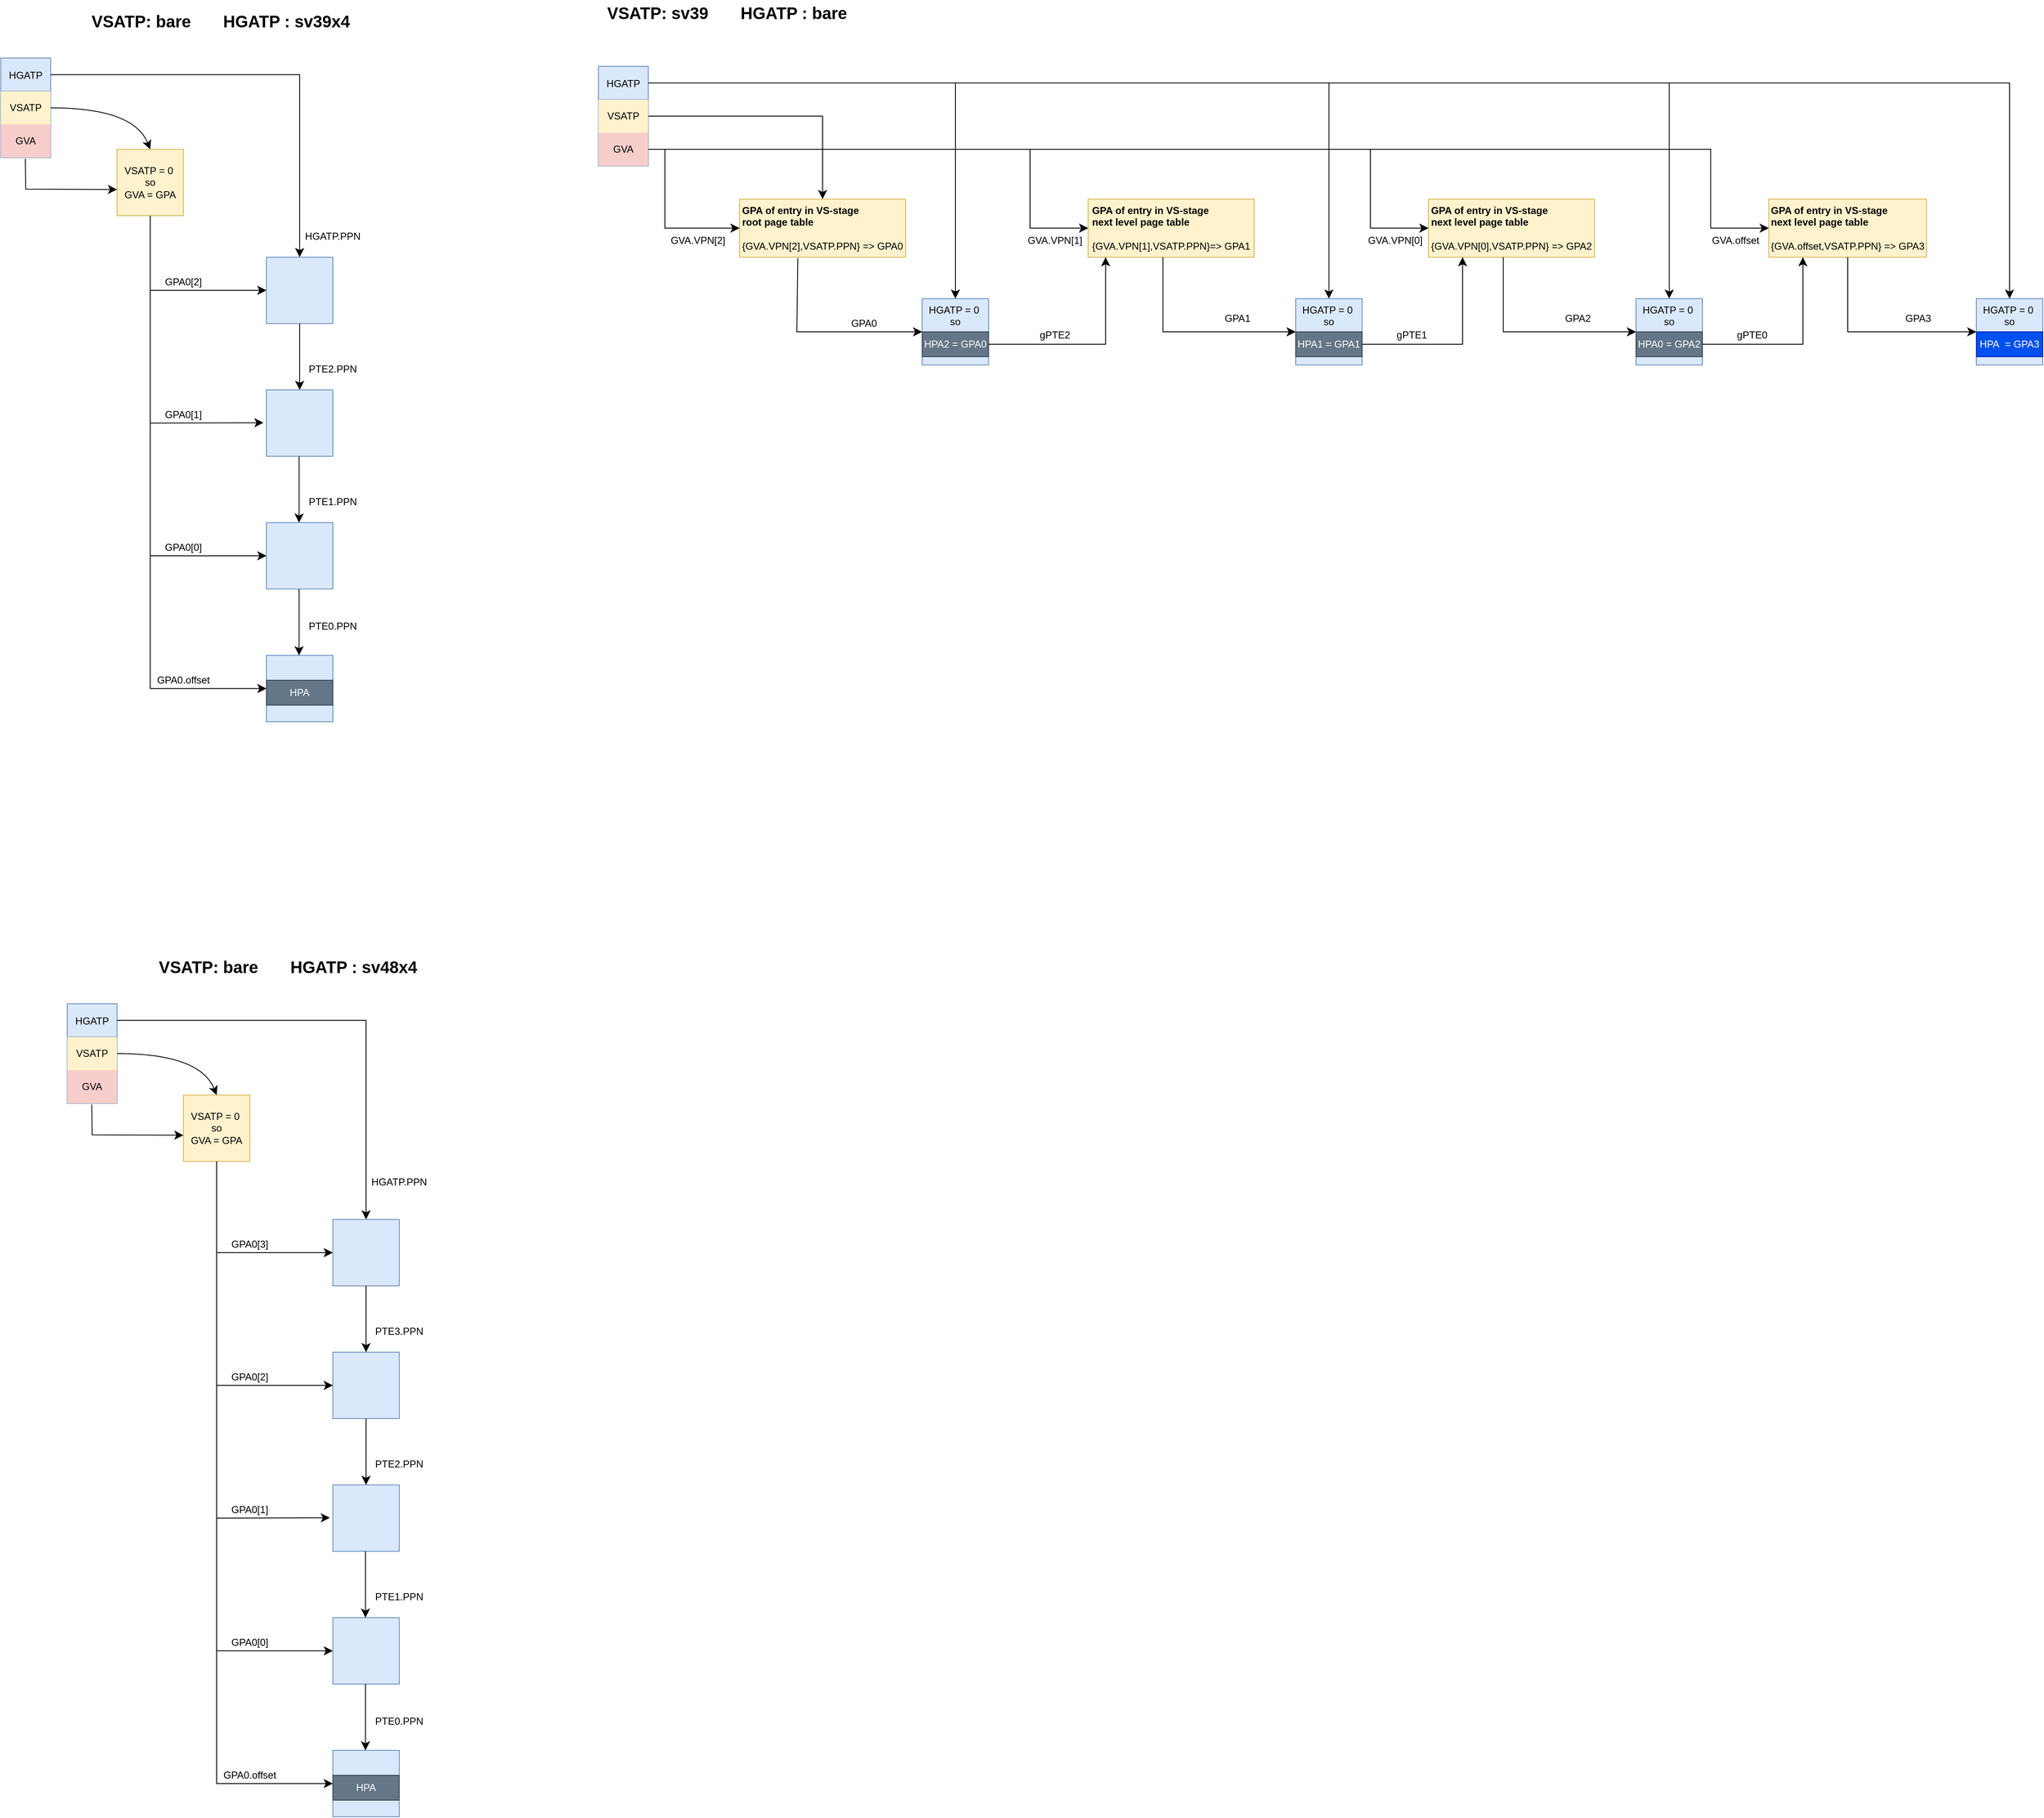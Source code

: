 <mxfile version="23.1.7" type="github">
  <diagram name="Page-1" id="JkqxlUm9vlup5fEV65o1">
    <mxGraphModel dx="7500" dy="3667" grid="1" gridSize="10" guides="1" tooltips="1" connect="1" arrows="1" fold="1" page="0" pageScale="1" pageWidth="850" pageHeight="1100" math="1" shadow="0">
      <root>
        <mxCell id="0" />
        <mxCell id="1" parent="0" />
        <mxCell id="TbKJERnAUOHFU8CwP56J-2" value="" style="whiteSpace=wrap;html=1;aspect=fixed;fillColor=#dae8fc;strokeColor=#6c8ebf;" vertex="1" parent="1">
          <mxGeometry x="-5320" y="-2480" width="80" height="80" as="geometry" />
        </mxCell>
        <mxCell id="TbKJERnAUOHFU8CwP56J-3" value="" style="whiteSpace=wrap;html=1;aspect=fixed;fillColor=#dae8fc;strokeColor=#6c8ebf;" vertex="1" parent="1">
          <mxGeometry x="-5320" y="-2320" width="80" height="80" as="geometry" />
        </mxCell>
        <mxCell id="TbKJERnAUOHFU8CwP56J-4" value="" style="whiteSpace=wrap;html=1;aspect=fixed;fillColor=#dae8fc;strokeColor=#6c8ebf;" vertex="1" parent="1">
          <mxGeometry x="-5320" y="-2160" width="80" height="80" as="geometry" />
        </mxCell>
        <mxCell id="TbKJERnAUOHFU8CwP56J-5" value="HGATP" style="shape=table;startSize=40;container=1;collapsible=0;childLayout=tableLayout;fillColor=#dae8fc;strokeColor=#6c8ebf;" vertex="1" parent="1">
          <mxGeometry x="-5640" y="-2720" width="60" height="120" as="geometry" />
        </mxCell>
        <mxCell id="TbKJERnAUOHFU8CwP56J-6" value="" style="shape=tableRow;horizontal=0;startSize=0;swimlaneHead=0;swimlaneBody=0;strokeColor=inherit;top=0;left=0;bottom=0;right=0;collapsible=0;dropTarget=0;fillColor=none;points=[[0,0.5],[1,0.5]];portConstraint=eastwest;" vertex="1" parent="TbKJERnAUOHFU8CwP56J-5">
          <mxGeometry y="40" width="60" height="40" as="geometry" />
        </mxCell>
        <mxCell id="TbKJERnAUOHFU8CwP56J-7" value="VSATP" style="shape=partialRectangle;html=1;whiteSpace=wrap;connectable=0;strokeColor=#d6b656;overflow=hidden;fillColor=#fff2cc;top=0;left=0;bottom=0;right=0;pointerEvents=1;" vertex="1" parent="TbKJERnAUOHFU8CwP56J-6">
          <mxGeometry width="60" height="40" as="geometry">
            <mxRectangle width="60" height="40" as="alternateBounds" />
          </mxGeometry>
        </mxCell>
        <mxCell id="TbKJERnAUOHFU8CwP56J-8" value="" style="shape=tableRow;horizontal=0;startSize=0;swimlaneHead=0;swimlaneBody=0;strokeColor=inherit;top=0;left=0;bottom=0;right=0;collapsible=0;dropTarget=0;fillColor=none;points=[[0,0.5],[1,0.5]];portConstraint=eastwest;" vertex="1" parent="TbKJERnAUOHFU8CwP56J-5">
          <mxGeometry y="80" width="60" height="40" as="geometry" />
        </mxCell>
        <mxCell id="TbKJERnAUOHFU8CwP56J-9" value="GVA" style="shape=partialRectangle;html=1;whiteSpace=wrap;connectable=0;strokeColor=#b85450;overflow=hidden;fillColor=#f8cecc;top=0;left=0;bottom=0;right=0;pointerEvents=1;" vertex="1" parent="TbKJERnAUOHFU8CwP56J-8">
          <mxGeometry width="60" height="40" as="geometry">
            <mxRectangle width="60" height="40" as="alternateBounds" />
          </mxGeometry>
        </mxCell>
        <mxCell id="TbKJERnAUOHFU8CwP56J-10" value="VSATP = 0&amp;nbsp;&lt;br&gt;so&lt;br&gt;GVA = GPA" style="whiteSpace=wrap;html=1;aspect=fixed;fillColor=#fff2cc;strokeColor=#d6b656;" vertex="1" parent="1">
          <mxGeometry x="-5500" y="-2610" width="80" height="80" as="geometry" />
        </mxCell>
        <mxCell id="TbKJERnAUOHFU8CwP56J-12" style="edgeStyle=none;curved=1;rounded=0;orthogonalLoop=1;jettySize=auto;html=1;exitX=1;exitY=0.5;exitDx=0;exitDy=0;entryX=0.5;entryY=0;entryDx=0;entryDy=0;fontSize=12;startSize=8;endSize=8;" edge="1" parent="1" source="TbKJERnAUOHFU8CwP56J-6" target="TbKJERnAUOHFU8CwP56J-10">
          <mxGeometry relative="1" as="geometry">
            <Array as="points">
              <mxPoint x="-5480" y="-2660" />
            </Array>
          </mxGeometry>
        </mxCell>
        <mxCell id="TbKJERnAUOHFU8CwP56J-18" value="" style="endArrow=classic;html=1;rounded=0;fontSize=12;startSize=8;endSize=8;entryX=0.5;entryY=0;entryDx=0;entryDy=0;" edge="1" parent="1" target="TbKJERnAUOHFU8CwP56J-2">
          <mxGeometry width="50" height="50" relative="1" as="geometry">
            <mxPoint x="-5580" y="-2700" as="sourcePoint" />
            <mxPoint x="-5190" y="-2520" as="targetPoint" />
            <Array as="points">
              <mxPoint x="-5280" y="-2700" />
            </Array>
          </mxGeometry>
        </mxCell>
        <mxCell id="TbKJERnAUOHFU8CwP56J-15" value="HGATP.PPN" style="text;html=1;align=center;verticalAlign=middle;whiteSpace=wrap;rounded=0;" vertex="1" parent="1">
          <mxGeometry x="-5270" y="-2520" width="60" height="30" as="geometry" />
        </mxCell>
        <mxCell id="TbKJERnAUOHFU8CwP56J-20" value="" style="endArrow=classic;html=1;rounded=0;fontSize=12;startSize=8;endSize=8;exitX=0.5;exitY=1;exitDx=0;exitDy=0;entryX=0;entryY=0.5;entryDx=0;entryDy=0;" edge="1" parent="1" source="TbKJERnAUOHFU8CwP56J-10" target="TbKJERnAUOHFU8CwP56J-2">
          <mxGeometry width="50" height="50" relative="1" as="geometry">
            <mxPoint x="-5350" y="-2530" as="sourcePoint" />
            <mxPoint x="-5300" y="-2580" as="targetPoint" />
            <Array as="points">
              <mxPoint x="-5460" y="-2440" />
            </Array>
          </mxGeometry>
        </mxCell>
        <mxCell id="TbKJERnAUOHFU8CwP56J-21" value="GPA0[2]" style="text;html=1;align=center;verticalAlign=middle;whiteSpace=wrap;rounded=0;" vertex="1" parent="1">
          <mxGeometry x="-5450" y="-2460" width="60" height="20" as="geometry" />
        </mxCell>
        <mxCell id="TbKJERnAUOHFU8CwP56J-23" value="" style="endArrow=classic;html=1;rounded=0;fontSize=12;startSize=8;endSize=8;exitX=0.493;exitY=1.038;exitDx=0;exitDy=0;exitPerimeter=0;entryX=0;entryY=0.5;entryDx=0;entryDy=0;" edge="1" parent="1" source="TbKJERnAUOHFU8CwP56J-8">
          <mxGeometry width="50" height="50" relative="1" as="geometry">
            <mxPoint x="-5609.34" y="-2588.44" as="sourcePoint" />
            <mxPoint x="-5500" y="-2561.56" as="targetPoint" />
            <Array as="points">
              <mxPoint x="-5610" y="-2562" />
            </Array>
          </mxGeometry>
        </mxCell>
        <mxCell id="TbKJERnAUOHFU8CwP56J-32" value="" style="endArrow=classic;html=1;rounded=0;fontSize=12;startSize=8;endSize=8;entryX=-0.044;entryY=0.495;entryDx=0;entryDy=0;entryPerimeter=0;" edge="1" parent="1" target="TbKJERnAUOHFU8CwP56J-3">
          <mxGeometry width="50" height="50" relative="1" as="geometry">
            <mxPoint x="-5460" y="-2440" as="sourcePoint" />
            <mxPoint x="-5430" y="-2460" as="targetPoint" />
            <Array as="points">
              <mxPoint x="-5460" y="-2370" />
              <mxPoint x="-5460" y="-2280" />
            </Array>
          </mxGeometry>
        </mxCell>
        <mxCell id="TbKJERnAUOHFU8CwP56J-33" value="GPA0[1]" style="text;html=1;align=center;verticalAlign=middle;whiteSpace=wrap;rounded=0;" vertex="1" parent="1">
          <mxGeometry x="-5450" y="-2300" width="60" height="20" as="geometry" />
        </mxCell>
        <mxCell id="TbKJERnAUOHFU8CwP56J-34" value="" style="endArrow=classic;html=1;rounded=0;fontSize=12;startSize=8;endSize=8;entryX=0;entryY=0.5;entryDx=0;entryDy=0;" edge="1" parent="1" target="TbKJERnAUOHFU8CwP56J-4">
          <mxGeometry width="50" height="50" relative="1" as="geometry">
            <mxPoint x="-5460" y="-2280" as="sourcePoint" />
            <mxPoint x="-5310" y="-2180" as="targetPoint" />
            <Array as="points">
              <mxPoint x="-5460" y="-2120" />
            </Array>
          </mxGeometry>
        </mxCell>
        <mxCell id="TbKJERnAUOHFU8CwP56J-35" value="GPA0[0]" style="text;html=1;align=center;verticalAlign=middle;whiteSpace=wrap;rounded=0;" vertex="1" parent="1">
          <mxGeometry x="-5450" y="-2140" width="60" height="20" as="geometry" />
        </mxCell>
        <mxCell id="TbKJERnAUOHFU8CwP56J-36" value="" style="endArrow=classic;html=1;rounded=0;fontSize=12;startSize=8;endSize=8;exitX=0.5;exitY=1;exitDx=0;exitDy=0;entryX=0.5;entryY=0;entryDx=0;entryDy=0;" edge="1" parent="1" source="TbKJERnAUOHFU8CwP56J-2" target="TbKJERnAUOHFU8CwP56J-3">
          <mxGeometry width="50" height="50" relative="1" as="geometry">
            <mxPoint x="-5600" y="-2250" as="sourcePoint" />
            <mxPoint x="-5550" y="-2300" as="targetPoint" />
          </mxGeometry>
        </mxCell>
        <mxCell id="TbKJERnAUOHFU8CwP56J-37" value="" style="endArrow=classic;html=1;rounded=0;fontSize=12;startSize=8;endSize=8;exitX=0.5;exitY=1;exitDx=0;exitDy=0;entryX=0.5;entryY=0;entryDx=0;entryDy=0;" edge="1" parent="1">
          <mxGeometry width="50" height="50" relative="1" as="geometry">
            <mxPoint x="-5280.71" y="-2240" as="sourcePoint" />
            <mxPoint x="-5280.71" y="-2160" as="targetPoint" />
          </mxGeometry>
        </mxCell>
        <mxCell id="TbKJERnAUOHFU8CwP56J-38" value="PTE2.PPN" style="text;html=1;align=center;verticalAlign=middle;whiteSpace=wrap;rounded=0;" vertex="1" parent="1">
          <mxGeometry x="-5270" y="-2360" width="60" height="30" as="geometry" />
        </mxCell>
        <mxCell id="TbKJERnAUOHFU8CwP56J-39" value="PTE1.PPN" style="text;html=1;align=center;verticalAlign=middle;whiteSpace=wrap;rounded=0;" vertex="1" parent="1">
          <mxGeometry x="-5270" y="-2200" width="60" height="30" as="geometry" />
        </mxCell>
        <mxCell id="TbKJERnAUOHFU8CwP56J-41" value="" style="whiteSpace=wrap;html=1;aspect=fixed;fillColor=#dae8fc;strokeColor=#6c8ebf;" vertex="1" parent="1">
          <mxGeometry x="-5320" y="-2000" width="80" height="80" as="geometry" />
        </mxCell>
        <mxCell id="TbKJERnAUOHFU8CwP56J-42" value="" style="endArrow=classic;html=1;rounded=0;fontSize=12;startSize=8;endSize=8;exitX=0.5;exitY=1;exitDx=0;exitDy=0;entryX=0.5;entryY=0;entryDx=0;entryDy=0;" edge="1" parent="1">
          <mxGeometry width="50" height="50" relative="1" as="geometry">
            <mxPoint x="-5280.71" y="-2080" as="sourcePoint" />
            <mxPoint x="-5280.71" y="-2000" as="targetPoint" />
          </mxGeometry>
        </mxCell>
        <mxCell id="TbKJERnAUOHFU8CwP56J-43" value="PTE0.PPN" style="text;html=1;align=center;verticalAlign=middle;whiteSpace=wrap;rounded=0;" vertex="1" parent="1">
          <mxGeometry x="-5270" y="-2050" width="60" height="30" as="geometry" />
        </mxCell>
        <mxCell id="TbKJERnAUOHFU8CwP56J-44" value="" style="endArrow=classic;html=1;rounded=0;fontSize=12;startSize=8;endSize=8;" edge="1" parent="1">
          <mxGeometry width="50" height="50" relative="1" as="geometry">
            <mxPoint x="-5460" y="-2120" as="sourcePoint" />
            <mxPoint x="-5320" y="-1960" as="targetPoint" />
            <Array as="points">
              <mxPoint x="-5460" y="-1960" />
            </Array>
          </mxGeometry>
        </mxCell>
        <mxCell id="TbKJERnAUOHFU8CwP56J-45" value="GPA0.offset" style="text;html=1;align=center;verticalAlign=middle;whiteSpace=wrap;rounded=0;" vertex="1" parent="1">
          <mxGeometry x="-5450" y="-1980" width="60" height="20" as="geometry" />
        </mxCell>
        <mxCell id="TbKJERnAUOHFU8CwP56J-46" value="HPA" style="rounded=0;whiteSpace=wrap;html=1;fillColor=#647687;fontColor=#ffffff;strokeColor=#314354;" vertex="1" parent="1">
          <mxGeometry x="-5320" y="-1970" width="80" height="30" as="geometry" />
        </mxCell>
        <mxCell id="TbKJERnAUOHFU8CwP56J-47" value="&lt;b&gt;&lt;font style=&quot;font-size: 20px;&quot;&gt;VSATP: bare&amp;nbsp; &amp;nbsp; &amp;nbsp; &amp;nbsp;HGATP : sv39x4&lt;/font&gt;&lt;/b&gt;" style="text;html=1;align=center;verticalAlign=middle;whiteSpace=wrap;rounded=0;fontSize=16;" vertex="1" parent="1">
          <mxGeometry x="-5610" y="-2780" width="470" height="30" as="geometry" />
        </mxCell>
        <mxCell id="TbKJERnAUOHFU8CwP56J-48" value="HGATP = 0&amp;nbsp;&lt;br style=&quot;border-color: var(--border-color);&quot;&gt;so&lt;br style=&quot;border-color: var(--border-color);&quot;&gt;" style="whiteSpace=wrap;html=1;aspect=fixed;fillColor=#dae8fc;strokeColor=#6c8ebf;verticalAlign=top;" vertex="1" parent="1">
          <mxGeometry x="-4530" y="-2430" width="80" height="80" as="geometry" />
        </mxCell>
        <mxCell id="TbKJERnAUOHFU8CwP56J-51" value="HGATP" style="shape=table;startSize=40;container=1;collapsible=0;childLayout=tableLayout;fillColor=#dae8fc;strokeColor=#6c8ebf;" vertex="1" parent="1">
          <mxGeometry x="-4920" y="-2710" width="60" height="120" as="geometry" />
        </mxCell>
        <mxCell id="TbKJERnAUOHFU8CwP56J-52" value="" style="shape=tableRow;horizontal=0;startSize=0;swimlaneHead=0;swimlaneBody=0;strokeColor=inherit;top=0;left=0;bottom=0;right=0;collapsible=0;dropTarget=0;fillColor=none;points=[[0,0.5],[1,0.5]];portConstraint=eastwest;" vertex="1" parent="TbKJERnAUOHFU8CwP56J-51">
          <mxGeometry y="40" width="60" height="40" as="geometry" />
        </mxCell>
        <mxCell id="TbKJERnAUOHFU8CwP56J-53" value="VSATP" style="shape=partialRectangle;html=1;whiteSpace=wrap;connectable=0;strokeColor=#d6b656;overflow=hidden;fillColor=#fff2cc;top=0;left=0;bottom=0;right=0;pointerEvents=1;" vertex="1" parent="TbKJERnAUOHFU8CwP56J-52">
          <mxGeometry width="60" height="40" as="geometry">
            <mxRectangle width="60" height="40" as="alternateBounds" />
          </mxGeometry>
        </mxCell>
        <mxCell id="TbKJERnAUOHFU8CwP56J-54" value="" style="shape=tableRow;horizontal=0;startSize=0;swimlaneHead=0;swimlaneBody=0;strokeColor=inherit;top=0;left=0;bottom=0;right=0;collapsible=0;dropTarget=0;fillColor=none;points=[[0,0.5],[1,0.5]];portConstraint=eastwest;" vertex="1" parent="TbKJERnAUOHFU8CwP56J-51">
          <mxGeometry y="80" width="60" height="40" as="geometry" />
        </mxCell>
        <mxCell id="TbKJERnAUOHFU8CwP56J-55" value="GVA" style="shape=partialRectangle;html=1;whiteSpace=wrap;connectable=0;strokeColor=#b85450;overflow=hidden;fillColor=#f8cecc;top=0;left=0;bottom=0;right=0;pointerEvents=1;" vertex="1" parent="TbKJERnAUOHFU8CwP56J-54">
          <mxGeometry width="60" height="40" as="geometry">
            <mxRectangle width="60" height="40" as="alternateBounds" />
          </mxGeometry>
        </mxCell>
        <mxCell id="TbKJERnAUOHFU8CwP56J-58" value="" style="endArrow=classic;html=1;rounded=0;fontSize=12;startSize=8;endSize=8;entryX=0.5;entryY=0;entryDx=0;entryDy=0;" edge="1" parent="1" target="TbKJERnAUOHFU8CwP56J-48">
          <mxGeometry width="50" height="50" relative="1" as="geometry">
            <mxPoint x="-4860" y="-2690" as="sourcePoint" />
            <mxPoint x="-4470" y="-2510" as="targetPoint" />
            <Array as="points">
              <mxPoint x="-4490" y="-2690" />
            </Array>
          </mxGeometry>
        </mxCell>
        <mxCell id="TbKJERnAUOHFU8CwP56J-60" value="" style="endArrow=classic;html=1;rounded=0;fontSize=12;startSize=8;endSize=8;entryX=0;entryY=0.5;entryDx=0;entryDy=0;exitX=0.351;exitY=1.017;exitDx=0;exitDy=0;exitPerimeter=0;" edge="1" parent="1" source="TbKJERnAUOHFU8CwP56J-80" target="TbKJERnAUOHFU8CwP56J-48">
          <mxGeometry width="50" height="50" relative="1" as="geometry">
            <mxPoint x="-4680" y="-2470" as="sourcePoint" />
            <mxPoint x="-4510" y="-2530" as="targetPoint" />
            <Array as="points">
              <mxPoint x="-4681" y="-2390" />
            </Array>
          </mxGeometry>
        </mxCell>
        <mxCell id="TbKJERnAUOHFU8CwP56J-61" value="GPA0" style="text;html=1;align=center;verticalAlign=middle;whiteSpace=wrap;rounded=0;" vertex="1" parent="1">
          <mxGeometry x="-4630" y="-2410" width="60" height="20" as="geometry" />
        </mxCell>
        <mxCell id="TbKJERnAUOHFU8CwP56J-62" value="" style="endArrow=classic;html=1;rounded=0;fontSize=12;startSize=8;endSize=8;exitX=1;exitY=0.5;exitDx=0;exitDy=0;entryX=0;entryY=0.5;entryDx=0;entryDy=0;" edge="1" parent="1" source="TbKJERnAUOHFU8CwP56J-54" target="TbKJERnAUOHFU8CwP56J-126">
          <mxGeometry width="50" height="50" relative="1" as="geometry">
            <mxPoint x="-4889.34" y="-2578.44" as="sourcePoint" />
            <mxPoint x="-3580" y="-2610" as="targetPoint" />
            <Array as="points">
              <mxPoint x="-4410" y="-2610" />
              <mxPoint x="-3580" y="-2610" />
              <mxPoint x="-3580" y="-2515" />
            </Array>
          </mxGeometry>
        </mxCell>
        <mxCell id="TbKJERnAUOHFU8CwP56J-77" value="&lt;b&gt;&lt;font style=&quot;font-size: 20px;&quot;&gt;VSATP: sv39&amp;nbsp; &amp;nbsp; &amp;nbsp; &amp;nbsp;HGATP : bare&lt;/font&gt;&lt;/b&gt;" style="text;html=1;align=center;verticalAlign=middle;whiteSpace=wrap;rounded=0;fontSize=16;" vertex="1" parent="1">
          <mxGeometry x="-5000" y="-2790" width="470" height="30" as="geometry" />
        </mxCell>
        <mxCell id="TbKJERnAUOHFU8CwP56J-80" value="&lt;div style=&quot;border-color: var(--border-color); text-align: left;&quot;&gt;&lt;/div&gt;&lt;span style=&quot;border-color: var(--border-color); background-color: initial;&quot;&gt;&lt;/span&gt;&lt;div style=&quot;border-color: var(--border-color); text-align: left;&quot;&gt;&lt;span style=&quot;border-color: var(--border-color); background-color: initial;&quot;&gt;&lt;b&gt;GPA of entry in VS-stage&lt;/b&gt;&lt;/span&gt;&lt;/div&gt;&lt;div style=&quot;border-color: var(--border-color); text-align: left;&quot;&gt;&lt;span style=&quot;border-color: var(--border-color); background-color: initial;&quot;&gt;&lt;b&gt;root page table&lt;/b&gt;&lt;/span&gt;&lt;/div&gt;&lt;div style=&quot;border-color: var(--border-color); text-align: left;&quot;&gt;&lt;span style=&quot;border-color: var(--border-color); background-color: initial;&quot;&gt;&lt;b&gt;&lt;br&gt;&lt;/b&gt;&lt;/span&gt;&lt;/div&gt;&lt;div style=&quot;border-color: var(--border-color); text-align: left;&quot;&gt;&lt;span style=&quot;border-color: var(--border-color); background-color: initial;&quot;&gt;{GVA.VPN[2],VSATP.PPN} =&amp;gt; GPA0&lt;/span&gt;&lt;/div&gt;" style="rounded=0;whiteSpace=wrap;html=1;verticalAlign=top;fillColor=#fff2cc;strokeColor=#d6b656;" vertex="1" parent="1">
          <mxGeometry x="-4750" y="-2550" width="200" height="70" as="geometry" />
        </mxCell>
        <mxCell id="TbKJERnAUOHFU8CwP56J-83" value="HPA2 = GPA0" style="rounded=0;whiteSpace=wrap;html=1;fillColor=#647687;fontColor=#ffffff;strokeColor=#314354;" vertex="1" parent="1">
          <mxGeometry x="-4530" y="-2390" width="80" height="30" as="geometry" />
        </mxCell>
        <mxCell id="TbKJERnAUOHFU8CwP56J-85" value="&lt;div style=&quot;border-color: var(--border-color); text-align: left;&quot;&gt;&lt;/div&gt;&lt;span style=&quot;border-color: var(--border-color); background-color: initial;&quot;&gt;&lt;/span&gt;&lt;div style=&quot;border-color: var(--border-color); text-align: left;&quot;&gt;&lt;span style=&quot;border-color: var(--border-color); background-color: initial;&quot;&gt;&lt;b&gt;GPA of entry in VS-stage&lt;/b&gt;&lt;/span&gt;&lt;/div&gt;&lt;div style=&quot;border-color: var(--border-color); text-align: left;&quot;&gt;&lt;span style=&quot;border-color: var(--border-color); background-color: initial;&quot;&gt;&lt;b&gt;next level page table&lt;/b&gt;&lt;/span&gt;&lt;/div&gt;&lt;div style=&quot;border-color: var(--border-color); text-align: left;&quot;&gt;&lt;span style=&quot;background-color: initial;&quot;&gt;&lt;br&gt;&lt;/span&gt;&lt;/div&gt;&lt;div style=&quot;border-color: var(--border-color); text-align: left;&quot;&gt;&lt;span style=&quot;background-color: initial;&quot;&gt;{GVA.VPN[1],VSATP.PPN}=&amp;gt; GPA1&lt;/span&gt;&lt;br&gt;&lt;/div&gt;" style="rounded=0;whiteSpace=wrap;html=1;verticalAlign=top;fillColor=#fff2cc;strokeColor=#d6b656;" vertex="1" parent="1">
          <mxGeometry x="-4330" y="-2550" width="200" height="70" as="geometry" />
        </mxCell>
        <mxCell id="TbKJERnAUOHFU8CwP56J-86" value="GVA.VPN[2]" style="text;html=1;align=center;verticalAlign=middle;whiteSpace=wrap;rounded=0;" vertex="1" parent="1">
          <mxGeometry x="-4830" y="-2510" width="60" height="20" as="geometry" />
        </mxCell>
        <mxCell id="TbKJERnAUOHFU8CwP56J-88" value="" style="endArrow=classic;html=1;rounded=0;fontSize=12;startSize=8;endSize=8;entryX=0;entryY=0.5;entryDx=0;entryDy=0;" edge="1" parent="1" target="TbKJERnAUOHFU8CwP56J-80">
          <mxGeometry width="50" height="50" relative="1" as="geometry">
            <mxPoint x="-4840" y="-2610" as="sourcePoint" />
            <mxPoint x="-4540" y="-2530" as="targetPoint" />
            <Array as="points">
              <mxPoint x="-4840" y="-2515" />
            </Array>
          </mxGeometry>
        </mxCell>
        <mxCell id="TbKJERnAUOHFU8CwP56J-89" value="" style="endArrow=classic;html=1;rounded=0;fontSize=12;startSize=8;endSize=8;exitX=1;exitY=0.5;exitDx=0;exitDy=0;entryX=0.5;entryY=0;entryDx=0;entryDy=0;" edge="1" parent="1" source="TbKJERnAUOHFU8CwP56J-51" target="TbKJERnAUOHFU8CwP56J-80">
          <mxGeometry width="50" height="50" relative="1" as="geometry">
            <mxPoint x="-4590" y="-2510" as="sourcePoint" />
            <mxPoint x="-4540" y="-2560" as="targetPoint" />
            <Array as="points">
              <mxPoint x="-4650" y="-2650" />
            </Array>
          </mxGeometry>
        </mxCell>
        <mxCell id="TbKJERnAUOHFU8CwP56J-90" value="GVA.VPN[1]" style="text;html=1;align=center;verticalAlign=middle;whiteSpace=wrap;rounded=0;" vertex="1" parent="1">
          <mxGeometry x="-4400" y="-2510" width="60" height="20" as="geometry" />
        </mxCell>
        <mxCell id="TbKJERnAUOHFU8CwP56J-91" value="" style="endArrow=classic;html=1;rounded=0;fontSize=12;startSize=8;endSize=8;entryX=0;entryY=0.5;entryDx=0;entryDy=0;" edge="1" parent="1" target="TbKJERnAUOHFU8CwP56J-85">
          <mxGeometry width="50" height="50" relative="1" as="geometry">
            <mxPoint x="-4400" y="-2610" as="sourcePoint" />
            <mxPoint x="-4540" y="-2560" as="targetPoint" />
            <Array as="points">
              <mxPoint x="-4400" y="-2515" />
            </Array>
          </mxGeometry>
        </mxCell>
        <mxCell id="TbKJERnAUOHFU8CwP56J-94" value="HGATP = 0&amp;nbsp;&lt;br style=&quot;border-color: var(--border-color);&quot;&gt;so&lt;br style=&quot;border-color: var(--border-color);&quot;&gt;" style="whiteSpace=wrap;html=1;aspect=fixed;fillColor=#dae8fc;strokeColor=#6c8ebf;verticalAlign=top;" vertex="1" parent="1">
          <mxGeometry x="-4080" y="-2430" width="80" height="80" as="geometry" />
        </mxCell>
        <mxCell id="TbKJERnAUOHFU8CwP56J-95" value="" style="endArrow=classic;html=1;rounded=0;fontSize=12;startSize=8;endSize=8;entryX=0;entryY=0.5;entryDx=0;entryDy=0;" edge="1" parent="1">
          <mxGeometry width="50" height="50" relative="1" as="geometry">
            <mxPoint x="-4240" y="-2480" as="sourcePoint" />
            <mxPoint x="-4080" y="-2390" as="targetPoint" />
            <Array as="points">
              <mxPoint x="-4240" y="-2390" />
            </Array>
          </mxGeometry>
        </mxCell>
        <mxCell id="TbKJERnAUOHFU8CwP56J-96" value="GPA1" style="text;html=1;align=center;verticalAlign=middle;whiteSpace=wrap;rounded=0;" vertex="1" parent="1">
          <mxGeometry x="-4180" y="-2416.5" width="60" height="20" as="geometry" />
        </mxCell>
        <mxCell id="TbKJERnAUOHFU8CwP56J-97" value="HPA1 = GPA1" style="rounded=0;whiteSpace=wrap;html=1;fillColor=#647687;fontColor=#ffffff;strokeColor=#314354;" vertex="1" parent="1">
          <mxGeometry x="-4080" y="-2390" width="80" height="30" as="geometry" />
        </mxCell>
        <mxCell id="TbKJERnAUOHFU8CwP56J-105" value="&lt;div style=&quot;border-color: var(--border-color); text-align: left;&quot;&gt;&lt;/div&gt;&lt;span style=&quot;border-color: var(--border-color); background-color: initial;&quot;&gt;&lt;/span&gt;&lt;div style=&quot;border-color: var(--border-color); text-align: left;&quot;&gt;&lt;span style=&quot;border-color: var(--border-color); background-color: initial;&quot;&gt;&lt;b&gt;GPA of entry in VS-stage&lt;/b&gt;&lt;/span&gt;&lt;/div&gt;&lt;div style=&quot;border-color: var(--border-color); text-align: left;&quot;&gt;&lt;span style=&quot;border-color: var(--border-color); background-color: initial;&quot;&gt;&lt;b&gt;next level page table&lt;/b&gt;&lt;/span&gt;&lt;/div&gt;&lt;div style=&quot;border-color: var(--border-color); text-align: left;&quot;&gt;&lt;span style=&quot;border-color: var(--border-color); background-color: initial;&quot;&gt;&lt;b&gt;&lt;br&gt;&lt;/b&gt;&lt;/span&gt;&lt;/div&gt;&lt;div style=&quot;border-color: var(--border-color); text-align: left;&quot;&gt;&lt;span style=&quot;border-color: var(--border-color); background-color: initial;&quot;&gt;{GVA.VPN[0],VSATP.PPN} =&amp;gt; GPA2&lt;/span&gt;&lt;/div&gt;" style="rounded=0;whiteSpace=wrap;html=1;verticalAlign=top;fillColor=#fff2cc;strokeColor=#d6b656;" vertex="1" parent="1">
          <mxGeometry x="-3920" y="-2550" width="200" height="70" as="geometry" />
        </mxCell>
        <mxCell id="TbKJERnAUOHFU8CwP56J-106" value="GVA.VPN[0]" style="text;html=1;align=center;verticalAlign=middle;whiteSpace=wrap;rounded=0;" vertex="1" parent="1">
          <mxGeometry x="-3990" y="-2510" width="60" height="20" as="geometry" />
        </mxCell>
        <mxCell id="TbKJERnAUOHFU8CwP56J-107" value="" style="endArrow=classic;html=1;rounded=0;fontSize=12;startSize=8;endSize=8;entryX=0;entryY=0.5;entryDx=0;entryDy=0;" edge="1" parent="1" target="TbKJERnAUOHFU8CwP56J-105">
          <mxGeometry width="50" height="50" relative="1" as="geometry">
            <mxPoint x="-3990" y="-2610" as="sourcePoint" />
            <mxPoint x="-4130" y="-2560" as="targetPoint" />
            <Array as="points">
              <mxPoint x="-3990" y="-2515" />
            </Array>
          </mxGeometry>
        </mxCell>
        <mxCell id="TbKJERnAUOHFU8CwP56J-108" value="HGATP = 0&amp;nbsp;&lt;br style=&quot;border-color: var(--border-color);&quot;&gt;so&lt;br style=&quot;border-color: var(--border-color);&quot;&gt;" style="whiteSpace=wrap;html=1;aspect=fixed;fillColor=#dae8fc;strokeColor=#6c8ebf;verticalAlign=top;" vertex="1" parent="1">
          <mxGeometry x="-3670" y="-2430" width="80" height="80" as="geometry" />
        </mxCell>
        <mxCell id="TbKJERnAUOHFU8CwP56J-109" value="" style="endArrow=classic;html=1;rounded=0;fontSize=12;startSize=8;endSize=8;entryX=0;entryY=0.5;entryDx=0;entryDy=0;" edge="1" parent="1">
          <mxGeometry width="50" height="50" relative="1" as="geometry">
            <mxPoint x="-3830" y="-2480" as="sourcePoint" />
            <mxPoint x="-3670" y="-2390" as="targetPoint" />
            <Array as="points">
              <mxPoint x="-3830" y="-2390" />
            </Array>
          </mxGeometry>
        </mxCell>
        <mxCell id="TbKJERnAUOHFU8CwP56J-110" value="GPA2" style="text;html=1;align=center;verticalAlign=middle;whiteSpace=wrap;rounded=0;" vertex="1" parent="1">
          <mxGeometry x="-3770" y="-2416.5" width="60" height="20" as="geometry" />
        </mxCell>
        <mxCell id="TbKJERnAUOHFU8CwP56J-111" value="HPA0 = GPA2" style="rounded=0;whiteSpace=wrap;html=1;fillColor=#647687;fontColor=#ffffff;strokeColor=#314354;" vertex="1" parent="1">
          <mxGeometry x="-3670" y="-2390" width="80" height="30" as="geometry" />
        </mxCell>
        <mxCell id="TbKJERnAUOHFU8CwP56J-112" value="" style="endArrow=classic;html=1;rounded=0;fontSize=12;startSize=8;endSize=8;entryX=0.5;entryY=0;entryDx=0;entryDy=0;" edge="1" parent="1" target="TbKJERnAUOHFU8CwP56J-94">
          <mxGeometry width="50" height="50" relative="1" as="geometry">
            <mxPoint x="-4490" y="-2690" as="sourcePoint" />
            <mxPoint x="-4360" y="-2490" as="targetPoint" />
            <Array as="points">
              <mxPoint x="-4040" y="-2690" />
            </Array>
          </mxGeometry>
        </mxCell>
        <mxCell id="TbKJERnAUOHFU8CwP56J-113" value="" style="endArrow=classic;html=1;rounded=0;fontSize=12;startSize=8;endSize=8;exitX=1;exitY=0.5;exitDx=0;exitDy=0;" edge="1" parent="1" source="TbKJERnAUOHFU8CwP56J-83">
          <mxGeometry width="50" height="50" relative="1" as="geometry">
            <mxPoint x="-4460" y="-2440" as="sourcePoint" />
            <mxPoint x="-4309" y="-2480" as="targetPoint" />
            <Array as="points">
              <mxPoint x="-4309" y="-2375" />
            </Array>
          </mxGeometry>
        </mxCell>
        <mxCell id="TbKJERnAUOHFU8CwP56J-114" value="gPTE2" style="text;html=1;align=center;verticalAlign=middle;whiteSpace=wrap;rounded=0;" vertex="1" parent="1">
          <mxGeometry x="-4400" y="-2396.5" width="60" height="20" as="geometry" />
        </mxCell>
        <mxCell id="TbKJERnAUOHFU8CwP56J-115" value="" style="endArrow=classic;html=1;rounded=0;fontSize=12;startSize=8;endSize=8;exitX=1;exitY=0.5;exitDx=0;exitDy=0;" edge="1" parent="1" source="TbKJERnAUOHFU8CwP56J-97">
          <mxGeometry width="50" height="50" relative="1" as="geometry">
            <mxPoint x="-4020" y="-2375" as="sourcePoint" />
            <mxPoint x="-3879" y="-2480" as="targetPoint" />
            <Array as="points">
              <mxPoint x="-3879" y="-2375" />
            </Array>
          </mxGeometry>
        </mxCell>
        <mxCell id="TbKJERnAUOHFU8CwP56J-116" value="gPTE1" style="text;html=1;align=center;verticalAlign=middle;whiteSpace=wrap;rounded=0;" vertex="1" parent="1">
          <mxGeometry x="-3970" y="-2396.5" width="60" height="20" as="geometry" />
        </mxCell>
        <mxCell id="TbKJERnAUOHFU8CwP56J-126" value="&lt;div style=&quot;border-color: var(--border-color); text-align: left;&quot;&gt;&lt;/div&gt;&lt;span style=&quot;border-color: var(--border-color); background-color: initial;&quot;&gt;&lt;/span&gt;&lt;div style=&quot;border-color: var(--border-color); text-align: left;&quot;&gt;&lt;span style=&quot;border-color: var(--border-color); background-color: initial;&quot;&gt;&lt;b&gt;GPA of entry in VS-stage&lt;/b&gt;&lt;/span&gt;&lt;/div&gt;&lt;div style=&quot;border-color: var(--border-color); text-align: left;&quot;&gt;&lt;span style=&quot;border-color: var(--border-color); background-color: initial;&quot;&gt;&lt;b&gt;next level page table&lt;/b&gt;&lt;/span&gt;&lt;/div&gt;&lt;div style=&quot;border-color: var(--border-color); text-align: left;&quot;&gt;&lt;span style=&quot;border-color: var(--border-color); background-color: initial;&quot;&gt;&lt;b&gt;&lt;br&gt;&lt;/b&gt;&lt;/span&gt;&lt;/div&gt;&lt;div style=&quot;border-color: var(--border-color); text-align: left;&quot;&gt;&lt;span style=&quot;border-color: var(--border-color); background-color: initial;&quot;&gt;{GVA.offset,VSATP.PPN} =&amp;gt; GPA3&lt;/span&gt;&lt;/div&gt;" style="rounded=0;whiteSpace=wrap;html=1;verticalAlign=top;fillColor=#fff2cc;strokeColor=#d6b656;" vertex="1" parent="1">
          <mxGeometry x="-3510" y="-2550" width="190" height="70" as="geometry" />
        </mxCell>
        <mxCell id="TbKJERnAUOHFU8CwP56J-127" value="GVA.offset" style="text;html=1;align=center;verticalAlign=middle;whiteSpace=wrap;rounded=0;" vertex="1" parent="1">
          <mxGeometry x="-3580" y="-2510" width="60" height="20" as="geometry" />
        </mxCell>
        <mxCell id="TbKJERnAUOHFU8CwP56J-129" value="HGATP = 0&amp;nbsp;&lt;br style=&quot;border-color: var(--border-color);&quot;&gt;so&lt;br style=&quot;border-color: var(--border-color);&quot;&gt;" style="whiteSpace=wrap;html=1;aspect=fixed;fillColor=#dae8fc;strokeColor=#6c8ebf;verticalAlign=top;" vertex="1" parent="1">
          <mxGeometry x="-3260" y="-2430" width="80" height="80" as="geometry" />
        </mxCell>
        <mxCell id="TbKJERnAUOHFU8CwP56J-130" value="" style="endArrow=classic;html=1;rounded=0;fontSize=12;startSize=8;endSize=8;entryX=0;entryY=0.5;entryDx=0;entryDy=0;exitX=0.5;exitY=1;exitDx=0;exitDy=0;" edge="1" parent="1" source="TbKJERnAUOHFU8CwP56J-126">
          <mxGeometry width="50" height="50" relative="1" as="geometry">
            <mxPoint x="-3411" y="-2473.5" as="sourcePoint" />
            <mxPoint x="-3260" y="-2390" as="targetPoint" />
            <Array as="points">
              <mxPoint x="-3415" y="-2390" />
            </Array>
          </mxGeometry>
        </mxCell>
        <mxCell id="TbKJERnAUOHFU8CwP56J-131" value="GPA3" style="text;html=1;align=center;verticalAlign=middle;whiteSpace=wrap;rounded=0;" vertex="1" parent="1">
          <mxGeometry x="-3360" y="-2416.5" width="60" height="20" as="geometry" />
        </mxCell>
        <mxCell id="TbKJERnAUOHFU8CwP56J-132" value="HPA&amp;nbsp; = GPA3" style="rounded=0;whiteSpace=wrap;html=1;fillColor=#0050ef;strokeColor=#001DBC;fontColor=#ffffff;" vertex="1" parent="1">
          <mxGeometry x="-3260" y="-2390" width="80" height="30" as="geometry" />
        </mxCell>
        <mxCell id="TbKJERnAUOHFU8CwP56J-133" value="" style="endArrow=classic;html=1;rounded=0;fontSize=12;startSize=8;endSize=8;exitX=1;exitY=0.5;exitDx=0;exitDy=0;" edge="1" parent="1">
          <mxGeometry width="50" height="50" relative="1" as="geometry">
            <mxPoint x="-3590" y="-2375" as="sourcePoint" />
            <mxPoint x="-3469" y="-2480" as="targetPoint" />
            <Array as="points">
              <mxPoint x="-3469" y="-2375" />
            </Array>
          </mxGeometry>
        </mxCell>
        <mxCell id="TbKJERnAUOHFU8CwP56J-134" value="gPTE0" style="text;html=1;align=center;verticalAlign=middle;whiteSpace=wrap;rounded=0;" vertex="1" parent="1">
          <mxGeometry x="-3560" y="-2396.5" width="60" height="20" as="geometry" />
        </mxCell>
        <mxCell id="TbKJERnAUOHFU8CwP56J-135" value="" style="endArrow=classic;html=1;rounded=0;fontSize=12;startSize=8;endSize=8;entryX=0.5;entryY=0;entryDx=0;entryDy=0;" edge="1" parent="1">
          <mxGeometry width="50" height="50" relative="1" as="geometry">
            <mxPoint x="-4040" y="-2690" as="sourcePoint" />
            <mxPoint x="-3630" y="-2430" as="targetPoint" />
            <Array as="points">
              <mxPoint x="-3630" y="-2690" />
            </Array>
          </mxGeometry>
        </mxCell>
        <mxCell id="TbKJERnAUOHFU8CwP56J-136" value="" style="endArrow=classic;html=1;rounded=0;fontSize=12;startSize=8;endSize=8;entryX=0.5;entryY=0;entryDx=0;entryDy=0;" edge="1" parent="1">
          <mxGeometry width="50" height="50" relative="1" as="geometry">
            <mxPoint x="-3630" y="-2690" as="sourcePoint" />
            <mxPoint x="-3220" y="-2430" as="targetPoint" />
            <Array as="points">
              <mxPoint x="-3220" y="-2690" />
            </Array>
          </mxGeometry>
        </mxCell>
        <mxCell id="TbKJERnAUOHFU8CwP56J-137" value="" style="whiteSpace=wrap;html=1;aspect=fixed;fillColor=#dae8fc;strokeColor=#6c8ebf;" vertex="1" parent="1">
          <mxGeometry x="-5240" y="-1160" width="80" height="80" as="geometry" />
        </mxCell>
        <mxCell id="TbKJERnAUOHFU8CwP56J-138" value="" style="whiteSpace=wrap;html=1;aspect=fixed;fillColor=#dae8fc;strokeColor=#6c8ebf;" vertex="1" parent="1">
          <mxGeometry x="-5240" y="-1000" width="80" height="80" as="geometry" />
        </mxCell>
        <mxCell id="TbKJERnAUOHFU8CwP56J-139" value="" style="whiteSpace=wrap;html=1;aspect=fixed;fillColor=#dae8fc;strokeColor=#6c8ebf;" vertex="1" parent="1">
          <mxGeometry x="-5240" y="-840" width="80" height="80" as="geometry" />
        </mxCell>
        <mxCell id="TbKJERnAUOHFU8CwP56J-140" value="HGATP" style="shape=table;startSize=40;container=1;collapsible=0;childLayout=tableLayout;fillColor=#dae8fc;strokeColor=#6c8ebf;" vertex="1" parent="1">
          <mxGeometry x="-5560" y="-1580" width="60" height="120" as="geometry" />
        </mxCell>
        <mxCell id="TbKJERnAUOHFU8CwP56J-141" value="" style="shape=tableRow;horizontal=0;startSize=0;swimlaneHead=0;swimlaneBody=0;strokeColor=inherit;top=0;left=0;bottom=0;right=0;collapsible=0;dropTarget=0;fillColor=none;points=[[0,0.5],[1,0.5]];portConstraint=eastwest;" vertex="1" parent="TbKJERnAUOHFU8CwP56J-140">
          <mxGeometry y="40" width="60" height="40" as="geometry" />
        </mxCell>
        <mxCell id="TbKJERnAUOHFU8CwP56J-142" value="VSATP" style="shape=partialRectangle;html=1;whiteSpace=wrap;connectable=0;strokeColor=#d6b656;overflow=hidden;fillColor=#fff2cc;top=0;left=0;bottom=0;right=0;pointerEvents=1;" vertex="1" parent="TbKJERnAUOHFU8CwP56J-141">
          <mxGeometry width="60" height="40" as="geometry">
            <mxRectangle width="60" height="40" as="alternateBounds" />
          </mxGeometry>
        </mxCell>
        <mxCell id="TbKJERnAUOHFU8CwP56J-143" value="" style="shape=tableRow;horizontal=0;startSize=0;swimlaneHead=0;swimlaneBody=0;strokeColor=inherit;top=0;left=0;bottom=0;right=0;collapsible=0;dropTarget=0;fillColor=none;points=[[0,0.5],[1,0.5]];portConstraint=eastwest;" vertex="1" parent="TbKJERnAUOHFU8CwP56J-140">
          <mxGeometry y="80" width="60" height="40" as="geometry" />
        </mxCell>
        <mxCell id="TbKJERnAUOHFU8CwP56J-144" value="GVA" style="shape=partialRectangle;html=1;whiteSpace=wrap;connectable=0;strokeColor=#b85450;overflow=hidden;fillColor=#f8cecc;top=0;left=0;bottom=0;right=0;pointerEvents=1;" vertex="1" parent="TbKJERnAUOHFU8CwP56J-143">
          <mxGeometry width="60" height="40" as="geometry">
            <mxRectangle width="60" height="40" as="alternateBounds" />
          </mxGeometry>
        </mxCell>
        <mxCell id="TbKJERnAUOHFU8CwP56J-145" value="VSATP = 0&amp;nbsp;&lt;br&gt;so&lt;br&gt;GVA = GPA" style="whiteSpace=wrap;html=1;aspect=fixed;fillColor=#fff2cc;strokeColor=#d6b656;" vertex="1" parent="1">
          <mxGeometry x="-5420" y="-1470" width="80" height="80" as="geometry" />
        </mxCell>
        <mxCell id="TbKJERnAUOHFU8CwP56J-146" style="edgeStyle=none;curved=1;rounded=0;orthogonalLoop=1;jettySize=auto;html=1;exitX=1;exitY=0.5;exitDx=0;exitDy=0;entryX=0.5;entryY=0;entryDx=0;entryDy=0;fontSize=12;startSize=8;endSize=8;" edge="1" parent="1" source="TbKJERnAUOHFU8CwP56J-141" target="TbKJERnAUOHFU8CwP56J-145">
          <mxGeometry relative="1" as="geometry">
            <Array as="points">
              <mxPoint x="-5400" y="-1520" />
            </Array>
          </mxGeometry>
        </mxCell>
        <mxCell id="TbKJERnAUOHFU8CwP56J-147" value="" style="endArrow=classic;html=1;rounded=0;fontSize=12;startSize=8;endSize=8;entryX=0.5;entryY=0;entryDx=0;entryDy=0;" edge="1" parent="1" target="TbKJERnAUOHFU8CwP56J-171">
          <mxGeometry width="50" height="50" relative="1" as="geometry">
            <mxPoint x="-5500" y="-1560" as="sourcePoint" />
            <mxPoint x="-5190" y="-1300" as="targetPoint" />
            <Array as="points">
              <mxPoint x="-5200" y="-1560" />
            </Array>
          </mxGeometry>
        </mxCell>
        <mxCell id="TbKJERnAUOHFU8CwP56J-148" value="HGATP.PPN" style="text;html=1;align=center;verticalAlign=middle;whiteSpace=wrap;rounded=0;" vertex="1" parent="1">
          <mxGeometry x="-5190" y="-1380" width="60" height="30" as="geometry" />
        </mxCell>
        <mxCell id="TbKJERnAUOHFU8CwP56J-149" value="" style="endArrow=classic;html=1;rounded=0;fontSize=12;startSize=8;endSize=8;exitX=0.5;exitY=1;exitDx=0;exitDy=0;entryX=0;entryY=0.5;entryDx=0;entryDy=0;" edge="1" parent="1" source="TbKJERnAUOHFU8CwP56J-145" target="TbKJERnAUOHFU8CwP56J-171">
          <mxGeometry width="50" height="50" relative="1" as="geometry">
            <mxPoint x="-5270" y="-1390" as="sourcePoint" />
            <mxPoint x="-5330" y="-1250" as="targetPoint" />
            <Array as="points">
              <mxPoint x="-5380" y="-1280" />
            </Array>
          </mxGeometry>
        </mxCell>
        <mxCell id="TbKJERnAUOHFU8CwP56J-150" value="GPA0[2]" style="text;html=1;align=center;verticalAlign=middle;whiteSpace=wrap;rounded=0;" vertex="1" parent="1">
          <mxGeometry x="-5370" y="-1140" width="60" height="20" as="geometry" />
        </mxCell>
        <mxCell id="TbKJERnAUOHFU8CwP56J-151" value="" style="endArrow=classic;html=1;rounded=0;fontSize=12;startSize=8;endSize=8;exitX=0.493;exitY=1.038;exitDx=0;exitDy=0;exitPerimeter=0;entryX=0;entryY=0.5;entryDx=0;entryDy=0;" edge="1" parent="1" source="TbKJERnAUOHFU8CwP56J-143">
          <mxGeometry width="50" height="50" relative="1" as="geometry">
            <mxPoint x="-5529.34" y="-1448.44" as="sourcePoint" />
            <mxPoint x="-5420" y="-1421.56" as="targetPoint" />
            <Array as="points">
              <mxPoint x="-5530" y="-1422" />
            </Array>
          </mxGeometry>
        </mxCell>
        <mxCell id="TbKJERnAUOHFU8CwP56J-152" value="" style="endArrow=classic;html=1;rounded=0;fontSize=12;startSize=8;endSize=8;entryX=-0.044;entryY=0.495;entryDx=0;entryDy=0;entryPerimeter=0;" edge="1" parent="1" target="TbKJERnAUOHFU8CwP56J-138">
          <mxGeometry width="50" height="50" relative="1" as="geometry">
            <mxPoint x="-5380" y="-1120" as="sourcePoint" />
            <mxPoint x="-5350" y="-1140" as="targetPoint" />
            <Array as="points">
              <mxPoint x="-5380" y="-1050" />
              <mxPoint x="-5380" y="-960" />
            </Array>
          </mxGeometry>
        </mxCell>
        <mxCell id="TbKJERnAUOHFU8CwP56J-153" value="GPA0[1]" style="text;html=1;align=center;verticalAlign=middle;whiteSpace=wrap;rounded=0;" vertex="1" parent="1">
          <mxGeometry x="-5370" y="-980" width="60" height="20" as="geometry" />
        </mxCell>
        <mxCell id="TbKJERnAUOHFU8CwP56J-154" value="" style="endArrow=classic;html=1;rounded=0;fontSize=12;startSize=8;endSize=8;entryX=0;entryY=0.5;entryDx=0;entryDy=0;" edge="1" parent="1" target="TbKJERnAUOHFU8CwP56J-139">
          <mxGeometry width="50" height="50" relative="1" as="geometry">
            <mxPoint x="-5380" y="-960" as="sourcePoint" />
            <mxPoint x="-5230" y="-860" as="targetPoint" />
            <Array as="points">
              <mxPoint x="-5380" y="-800" />
            </Array>
          </mxGeometry>
        </mxCell>
        <mxCell id="TbKJERnAUOHFU8CwP56J-155" value="GPA0[0]" style="text;html=1;align=center;verticalAlign=middle;whiteSpace=wrap;rounded=0;" vertex="1" parent="1">
          <mxGeometry x="-5370" y="-820" width="60" height="20" as="geometry" />
        </mxCell>
        <mxCell id="TbKJERnAUOHFU8CwP56J-156" value="" style="endArrow=classic;html=1;rounded=0;fontSize=12;startSize=8;endSize=8;exitX=0.5;exitY=1;exitDx=0;exitDy=0;entryX=0.5;entryY=0;entryDx=0;entryDy=0;" edge="1" parent="1" source="TbKJERnAUOHFU8CwP56J-137" target="TbKJERnAUOHFU8CwP56J-138">
          <mxGeometry width="50" height="50" relative="1" as="geometry">
            <mxPoint x="-5520" y="-930" as="sourcePoint" />
            <mxPoint x="-5470" y="-980" as="targetPoint" />
          </mxGeometry>
        </mxCell>
        <mxCell id="TbKJERnAUOHFU8CwP56J-157" value="" style="endArrow=classic;html=1;rounded=0;fontSize=12;startSize=8;endSize=8;exitX=0.5;exitY=1;exitDx=0;exitDy=0;entryX=0.5;entryY=0;entryDx=0;entryDy=0;" edge="1" parent="1">
          <mxGeometry width="50" height="50" relative="1" as="geometry">
            <mxPoint x="-5200.71" y="-920" as="sourcePoint" />
            <mxPoint x="-5200.71" y="-840" as="targetPoint" />
          </mxGeometry>
        </mxCell>
        <mxCell id="TbKJERnAUOHFU8CwP56J-158" value="PTE2.PPN" style="text;html=1;align=center;verticalAlign=middle;whiteSpace=wrap;rounded=0;" vertex="1" parent="1">
          <mxGeometry x="-5190" y="-1040" width="60" height="30" as="geometry" />
        </mxCell>
        <mxCell id="TbKJERnAUOHFU8CwP56J-159" value="PTE1.PPN" style="text;html=1;align=center;verticalAlign=middle;whiteSpace=wrap;rounded=0;" vertex="1" parent="1">
          <mxGeometry x="-5190" y="-880" width="60" height="30" as="geometry" />
        </mxCell>
        <mxCell id="TbKJERnAUOHFU8CwP56J-160" value="" style="whiteSpace=wrap;html=1;aspect=fixed;fillColor=#dae8fc;strokeColor=#6c8ebf;" vertex="1" parent="1">
          <mxGeometry x="-5240" y="-680" width="80" height="80" as="geometry" />
        </mxCell>
        <mxCell id="TbKJERnAUOHFU8CwP56J-161" value="" style="endArrow=classic;html=1;rounded=0;fontSize=12;startSize=8;endSize=8;exitX=0.5;exitY=1;exitDx=0;exitDy=0;entryX=0.5;entryY=0;entryDx=0;entryDy=0;" edge="1" parent="1">
          <mxGeometry width="50" height="50" relative="1" as="geometry">
            <mxPoint x="-5200.71" y="-760" as="sourcePoint" />
            <mxPoint x="-5200.71" y="-680" as="targetPoint" />
          </mxGeometry>
        </mxCell>
        <mxCell id="TbKJERnAUOHFU8CwP56J-162" value="PTE0.PPN" style="text;html=1;align=center;verticalAlign=middle;whiteSpace=wrap;rounded=0;" vertex="1" parent="1">
          <mxGeometry x="-5190" y="-730" width="60" height="30" as="geometry" />
        </mxCell>
        <mxCell id="TbKJERnAUOHFU8CwP56J-163" value="" style="endArrow=classic;html=1;rounded=0;fontSize=12;startSize=8;endSize=8;" edge="1" parent="1">
          <mxGeometry width="50" height="50" relative="1" as="geometry">
            <mxPoint x="-5380" y="-800" as="sourcePoint" />
            <mxPoint x="-5240" y="-640" as="targetPoint" />
            <Array as="points">
              <mxPoint x="-5380" y="-640" />
            </Array>
          </mxGeometry>
        </mxCell>
        <mxCell id="TbKJERnAUOHFU8CwP56J-164" value="GPA0.offset" style="text;html=1;align=center;verticalAlign=middle;whiteSpace=wrap;rounded=0;" vertex="1" parent="1">
          <mxGeometry x="-5370" y="-660" width="60" height="20" as="geometry" />
        </mxCell>
        <mxCell id="TbKJERnAUOHFU8CwP56J-165" value="HPA" style="rounded=0;whiteSpace=wrap;html=1;fillColor=#647687;fontColor=#ffffff;strokeColor=#314354;" vertex="1" parent="1">
          <mxGeometry x="-5240" y="-650" width="80" height="30" as="geometry" />
        </mxCell>
        <mxCell id="TbKJERnAUOHFU8CwP56J-166" value="&lt;b&gt;&lt;font style=&quot;font-size: 20px;&quot;&gt;VSATP: bare&amp;nbsp; &amp;nbsp; &amp;nbsp; &amp;nbsp;HGATP : sv48x4&lt;/font&gt;&lt;/b&gt;" style="text;html=1;align=center;verticalAlign=middle;whiteSpace=wrap;rounded=0;fontSize=16;" vertex="1" parent="1">
          <mxGeometry x="-5529" y="-1640" width="470" height="30" as="geometry" />
        </mxCell>
        <mxCell id="TbKJERnAUOHFU8CwP56J-171" value="" style="whiteSpace=wrap;html=1;aspect=fixed;fillColor=#dae8fc;strokeColor=#6c8ebf;" vertex="1" parent="1">
          <mxGeometry x="-5240" y="-1320" width="80" height="80" as="geometry" />
        </mxCell>
        <mxCell id="TbKJERnAUOHFU8CwP56J-172" value="GPA0[3]" style="text;html=1;align=center;verticalAlign=middle;whiteSpace=wrap;rounded=0;" vertex="1" parent="1">
          <mxGeometry x="-5370" y="-1300" width="60" height="20" as="geometry" />
        </mxCell>
        <mxCell id="TbKJERnAUOHFU8CwP56J-173" value="" style="endArrow=classic;html=1;rounded=0;fontSize=12;startSize=8;endSize=8;exitX=0.5;exitY=1;exitDx=0;exitDy=0;entryX=0.5;entryY=0;entryDx=0;entryDy=0;" edge="1" parent="1" source="TbKJERnAUOHFU8CwP56J-171">
          <mxGeometry width="50" height="50" relative="1" as="geometry">
            <mxPoint x="-5520" y="-1090" as="sourcePoint" />
            <mxPoint x="-5200" y="-1160" as="targetPoint" />
          </mxGeometry>
        </mxCell>
        <mxCell id="TbKJERnAUOHFU8CwP56J-174" value="PTE3.PPN" style="text;html=1;align=center;verticalAlign=middle;whiteSpace=wrap;rounded=0;" vertex="1" parent="1">
          <mxGeometry x="-5190" y="-1200" width="60" height="30" as="geometry" />
        </mxCell>
        <mxCell id="TbKJERnAUOHFU8CwP56J-176" value="" style="endArrow=classic;html=1;rounded=0;fontSize=12;startSize=8;endSize=8;entryX=0;entryY=0.5;entryDx=0;entryDy=0;" edge="1" parent="1" target="TbKJERnAUOHFU8CwP56J-137">
          <mxGeometry width="50" height="50" relative="1" as="geometry">
            <mxPoint x="-5380" y="-1280" as="sourcePoint" />
            <mxPoint x="-5020" y="-1130" as="targetPoint" />
            <Array as="points">
              <mxPoint x="-5380" y="-1120" />
            </Array>
          </mxGeometry>
        </mxCell>
      </root>
    </mxGraphModel>
  </diagram>
</mxfile>
